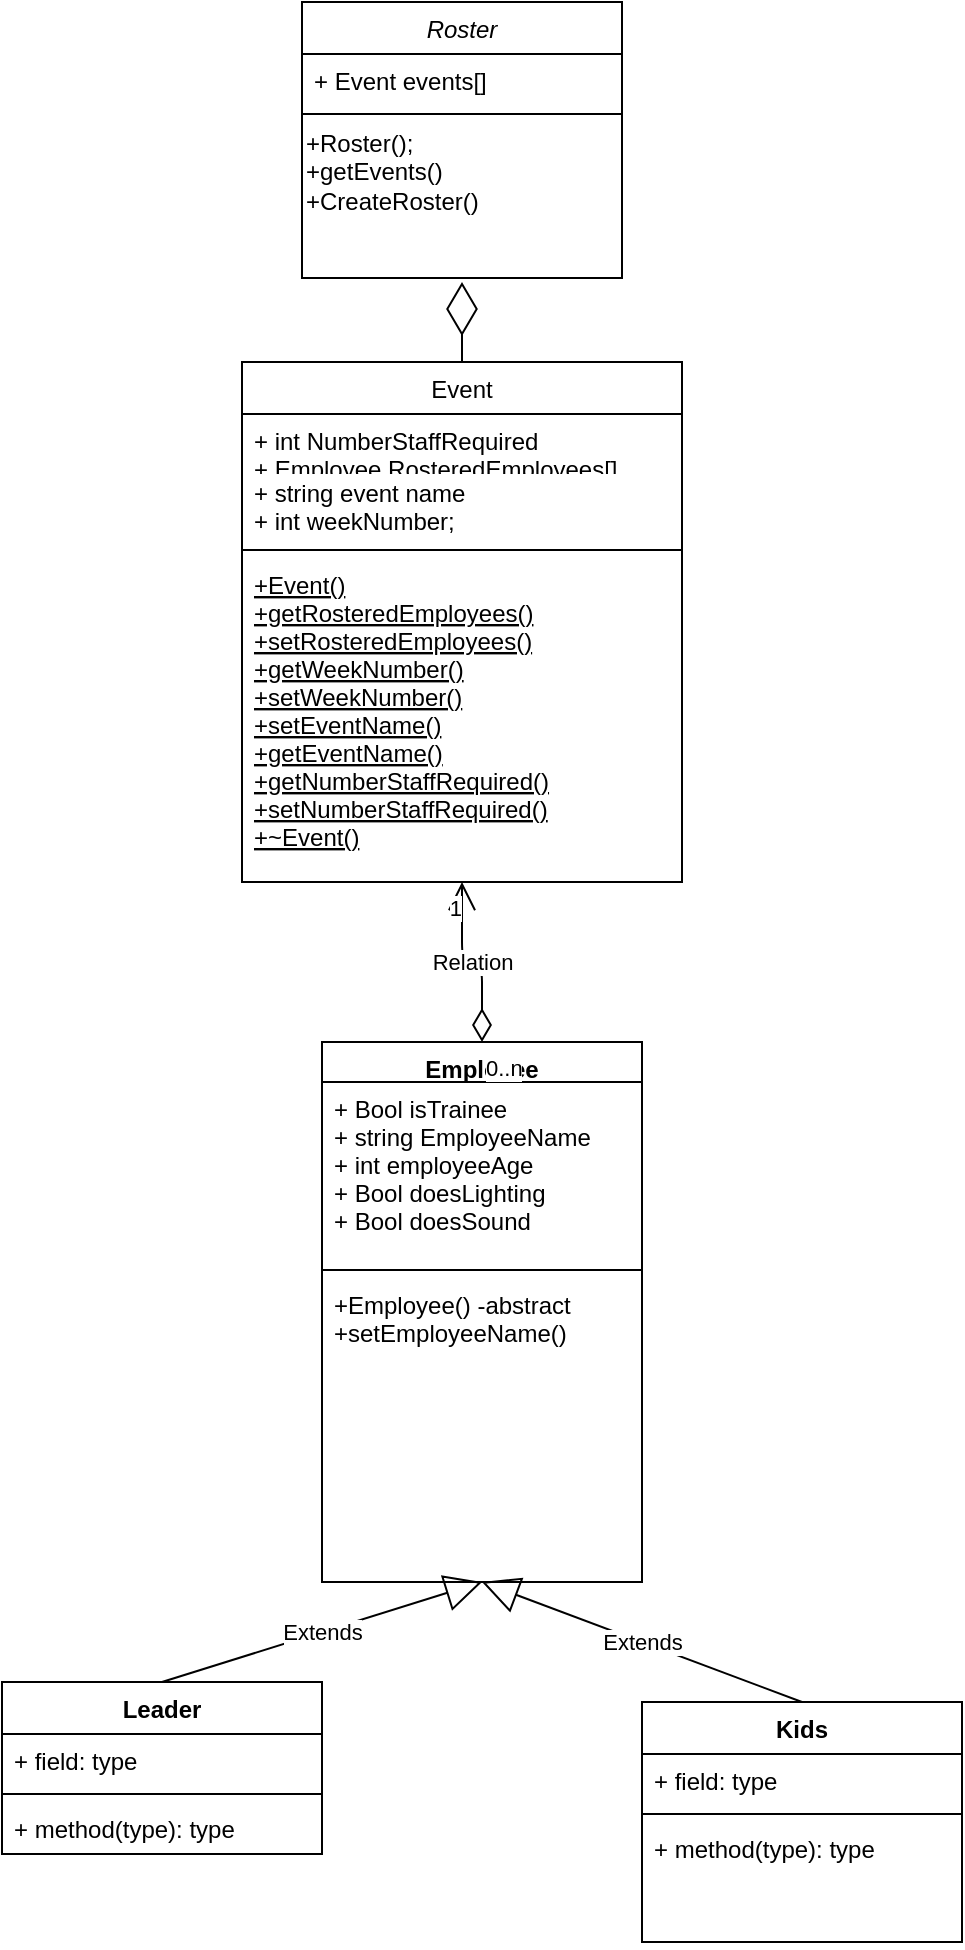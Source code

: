 <mxfile version="15.2.7" type="github">
  <diagram id="C5RBs43oDa-KdzZeNtuy" name="Page-1">
    <mxGraphModel dx="346" dy="193" grid="1" gridSize="10" guides="1" tooltips="1" connect="1" arrows="1" fold="1" page="1" pageScale="1" pageWidth="827" pageHeight="1169" math="0" shadow="0">
      <root>
        <mxCell id="WIyWlLk6GJQsqaUBKTNV-0" />
        <mxCell id="WIyWlLk6GJQsqaUBKTNV-1" parent="WIyWlLk6GJQsqaUBKTNV-0" />
        <mxCell id="zkfFHV4jXpPFQw0GAbJ--0" value="Roster" style="swimlane;fontStyle=2;align=center;verticalAlign=top;childLayout=stackLayout;horizontal=1;startSize=26;horizontalStack=0;resizeParent=1;resizeLast=0;collapsible=1;marginBottom=0;rounded=0;shadow=0;strokeWidth=1;" parent="WIyWlLk6GJQsqaUBKTNV-1" vertex="1">
          <mxGeometry x="220" y="120" width="160" height="138" as="geometry">
            <mxRectangle x="230" y="140" width="160" height="26" as="alternateBounds" />
          </mxGeometry>
        </mxCell>
        <mxCell id="zkfFHV4jXpPFQw0GAbJ--1" value="+ Event events[]" style="text;align=left;verticalAlign=top;spacingLeft=4;spacingRight=4;overflow=hidden;rotatable=0;points=[[0,0.5],[1,0.5]];portConstraint=eastwest;" parent="zkfFHV4jXpPFQw0GAbJ--0" vertex="1">
          <mxGeometry y="26" width="160" height="26" as="geometry" />
        </mxCell>
        <mxCell id="zkfFHV4jXpPFQw0GAbJ--4" value="" style="line;html=1;strokeWidth=1;align=left;verticalAlign=middle;spacingTop=-1;spacingLeft=3;spacingRight=3;rotatable=0;labelPosition=right;points=[];portConstraint=eastwest;" parent="zkfFHV4jXpPFQw0GAbJ--0" vertex="1">
          <mxGeometry y="52" width="160" height="8" as="geometry" />
        </mxCell>
        <mxCell id="PKsJKQqPV7YX6nOiL1vu-18" value="+Roster();&lt;br&gt;+getEvents()&lt;br&gt;+CreateRoster()&lt;br&gt;" style="text;html=1;align=left;verticalAlign=middle;resizable=0;points=[];autosize=1;strokeColor=none;fillColor=none;" parent="zkfFHV4jXpPFQw0GAbJ--0" vertex="1">
          <mxGeometry y="60" width="160" height="50" as="geometry" />
        </mxCell>
        <mxCell id="zkfFHV4jXpPFQw0GAbJ--6" value="Event" style="swimlane;fontStyle=0;align=center;verticalAlign=top;childLayout=stackLayout;horizontal=1;startSize=26;horizontalStack=0;resizeParent=1;resizeLast=0;collapsible=1;marginBottom=0;rounded=0;shadow=0;strokeWidth=1;" parent="WIyWlLk6GJQsqaUBKTNV-1" vertex="1">
          <mxGeometry x="190" y="300" width="220" height="260" as="geometry">
            <mxRectangle x="130" y="380" width="160" height="26" as="alternateBounds" />
          </mxGeometry>
        </mxCell>
        <mxCell id="zkfFHV4jXpPFQw0GAbJ--7" value="+ int NumberStaffRequired&#xa;+ Employee RosteredEmployees[]&#xa;" style="text;align=left;verticalAlign=top;spacingLeft=4;spacingRight=4;overflow=hidden;rotatable=0;points=[[0,0.5],[1,0.5]];portConstraint=eastwest;" parent="zkfFHV4jXpPFQw0GAbJ--6" vertex="1">
          <mxGeometry y="26" width="220" height="26" as="geometry" />
        </mxCell>
        <mxCell id="zkfFHV4jXpPFQw0GAbJ--8" value="+ string event name&#xa;+ int weekNumber;&#xa;" style="text;align=left;verticalAlign=top;spacingLeft=4;spacingRight=4;overflow=hidden;rotatable=0;points=[[0,0.5],[1,0.5]];portConstraint=eastwest;rounded=0;shadow=0;html=0;" parent="zkfFHV4jXpPFQw0GAbJ--6" vertex="1">
          <mxGeometry y="52" width="220" height="38" as="geometry" />
        </mxCell>
        <mxCell id="zkfFHV4jXpPFQw0GAbJ--9" value="" style="line;html=1;strokeWidth=1;align=left;verticalAlign=middle;spacingTop=-1;spacingLeft=3;spacingRight=3;rotatable=0;labelPosition=right;points=[];portConstraint=eastwest;" parent="zkfFHV4jXpPFQw0GAbJ--6" vertex="1">
          <mxGeometry y="90" width="220" height="8" as="geometry" />
        </mxCell>
        <mxCell id="zkfFHV4jXpPFQw0GAbJ--10" value="+Event()&#xa;+getRosteredEmployees()&#xa;+setRosteredEmployees()&#xa;+getWeekNumber()&#xa;+setWeekNumber()&#xa;+setEventName()&#xa;+getEventName()&#xa;+getNumberStaffRequired()&#xa;+setNumberStaffRequired()&#xa;+~Event()&#xa;&#xa;" style="text;align=left;verticalAlign=top;spacingLeft=4;spacingRight=4;overflow=hidden;rotatable=0;points=[[0,0.5],[1,0.5]];portConstraint=eastwest;fontStyle=4" parent="zkfFHV4jXpPFQw0GAbJ--6" vertex="1">
          <mxGeometry y="98" width="220" height="152" as="geometry" />
        </mxCell>
        <mxCell id="PKsJKQqPV7YX6nOiL1vu-0" value="Employee" style="swimlane;fontStyle=1;align=center;verticalAlign=top;childLayout=stackLayout;horizontal=1;startSize=20;horizontalStack=0;resizeParent=1;resizeParentMax=0;resizeLast=0;collapsible=1;marginBottom=0;" parent="WIyWlLk6GJQsqaUBKTNV-1" vertex="1">
          <mxGeometry x="230" y="640" width="160" height="270" as="geometry" />
        </mxCell>
        <mxCell id="PKsJKQqPV7YX6nOiL1vu-1" value="+ Bool isTrainee&#xa;+ string EmployeeName&#xa;+ int employeeAge&#xa;+ Bool doesLighting&#xa;+ Bool doesSound " style="text;strokeColor=none;fillColor=none;align=left;verticalAlign=top;spacingLeft=4;spacingRight=4;overflow=hidden;rotatable=0;points=[[0,0.5],[1,0.5]];portConstraint=eastwest;" parent="PKsJKQqPV7YX6nOiL1vu-0" vertex="1">
          <mxGeometry y="20" width="160" height="90" as="geometry" />
        </mxCell>
        <mxCell id="PKsJKQqPV7YX6nOiL1vu-2" value="" style="line;strokeWidth=1;fillColor=none;align=left;verticalAlign=middle;spacingTop=-1;spacingLeft=3;spacingRight=3;rotatable=0;labelPosition=right;points=[];portConstraint=eastwest;" parent="PKsJKQqPV7YX6nOiL1vu-0" vertex="1">
          <mxGeometry y="110" width="160" height="8" as="geometry" />
        </mxCell>
        <mxCell id="PKsJKQqPV7YX6nOiL1vu-3" value="+Employee() -abstract&#xa;+setEmployeeName()" style="text;strokeColor=none;fillColor=none;align=left;verticalAlign=top;spacingLeft=4;spacingRight=4;overflow=hidden;rotatable=0;points=[[0,0.5],[1,0.5]];portConstraint=eastwest;" parent="PKsJKQqPV7YX6nOiL1vu-0" vertex="1">
          <mxGeometry y="118" width="160" height="152" as="geometry" />
        </mxCell>
        <mxCell id="PKsJKQqPV7YX6nOiL1vu-4" value="Kids" style="swimlane;fontStyle=1;align=center;verticalAlign=top;childLayout=stackLayout;horizontal=1;startSize=26;horizontalStack=0;resizeParent=1;resizeParentMax=0;resizeLast=0;collapsible=1;marginBottom=0;" parent="WIyWlLk6GJQsqaUBKTNV-1" vertex="1">
          <mxGeometry x="390" y="970" width="160" height="120" as="geometry" />
        </mxCell>
        <mxCell id="PKsJKQqPV7YX6nOiL1vu-5" value="+ field: type" style="text;strokeColor=none;fillColor=none;align=left;verticalAlign=top;spacingLeft=4;spacingRight=4;overflow=hidden;rotatable=0;points=[[0,0.5],[1,0.5]];portConstraint=eastwest;" parent="PKsJKQqPV7YX6nOiL1vu-4" vertex="1">
          <mxGeometry y="26" width="160" height="26" as="geometry" />
        </mxCell>
        <mxCell id="PKsJKQqPV7YX6nOiL1vu-6" value="" style="line;strokeWidth=1;fillColor=none;align=left;verticalAlign=middle;spacingTop=-1;spacingLeft=3;spacingRight=3;rotatable=0;labelPosition=right;points=[];portConstraint=eastwest;" parent="PKsJKQqPV7YX6nOiL1vu-4" vertex="1">
          <mxGeometry y="52" width="160" height="8" as="geometry" />
        </mxCell>
        <mxCell id="PKsJKQqPV7YX6nOiL1vu-7" value="+ method(type): type" style="text;strokeColor=none;fillColor=none;align=left;verticalAlign=top;spacingLeft=4;spacingRight=4;overflow=hidden;rotatable=0;points=[[0,0.5],[1,0.5]];portConstraint=eastwest;" parent="PKsJKQqPV7YX6nOiL1vu-4" vertex="1">
          <mxGeometry y="60" width="160" height="60" as="geometry" />
        </mxCell>
        <mxCell id="PKsJKQqPV7YX6nOiL1vu-8" value="Leader" style="swimlane;fontStyle=1;align=center;verticalAlign=top;childLayout=stackLayout;horizontal=1;startSize=26;horizontalStack=0;resizeParent=1;resizeParentMax=0;resizeLast=0;collapsible=1;marginBottom=0;" parent="WIyWlLk6GJQsqaUBKTNV-1" vertex="1">
          <mxGeometry x="70" y="960" width="160" height="86" as="geometry" />
        </mxCell>
        <mxCell id="PKsJKQqPV7YX6nOiL1vu-9" value="+ field: type" style="text;strokeColor=none;fillColor=none;align=left;verticalAlign=top;spacingLeft=4;spacingRight=4;overflow=hidden;rotatable=0;points=[[0,0.5],[1,0.5]];portConstraint=eastwest;" parent="PKsJKQqPV7YX6nOiL1vu-8" vertex="1">
          <mxGeometry y="26" width="160" height="26" as="geometry" />
        </mxCell>
        <mxCell id="PKsJKQqPV7YX6nOiL1vu-10" value="" style="line;strokeWidth=1;fillColor=none;align=left;verticalAlign=middle;spacingTop=-1;spacingLeft=3;spacingRight=3;rotatable=0;labelPosition=right;points=[];portConstraint=eastwest;" parent="PKsJKQqPV7YX6nOiL1vu-8" vertex="1">
          <mxGeometry y="52" width="160" height="8" as="geometry" />
        </mxCell>
        <mxCell id="PKsJKQqPV7YX6nOiL1vu-11" value="+ method(type): type" style="text;strokeColor=none;fillColor=none;align=left;verticalAlign=top;spacingLeft=4;spacingRight=4;overflow=hidden;rotatable=0;points=[[0,0.5],[1,0.5]];portConstraint=eastwest;" parent="PKsJKQqPV7YX6nOiL1vu-8" vertex="1">
          <mxGeometry y="60" width="160" height="26" as="geometry" />
        </mxCell>
        <mxCell id="PKsJKQqPV7YX6nOiL1vu-14" value="" style="endArrow=diamondThin;endFill=0;endSize=24;html=1;exitX=0.5;exitY=0;exitDx=0;exitDy=0;" parent="WIyWlLk6GJQsqaUBKTNV-1" source="zkfFHV4jXpPFQw0GAbJ--6" edge="1">
          <mxGeometry width="160" relative="1" as="geometry">
            <mxPoint x="250" y="470" as="sourcePoint" />
            <mxPoint x="300" y="260" as="targetPoint" />
          </mxGeometry>
        </mxCell>
        <mxCell id="PKsJKQqPV7YX6nOiL1vu-16" value="Extends" style="endArrow=block;endSize=16;endFill=0;html=1;exitX=0.5;exitY=0;exitDx=0;exitDy=0;" parent="WIyWlLk6GJQsqaUBKTNV-1" source="PKsJKQqPV7YX6nOiL1vu-4" edge="1">
          <mxGeometry width="160" relative="1" as="geometry">
            <mxPoint x="250" y="620" as="sourcePoint" />
            <mxPoint x="310" y="910" as="targetPoint" />
          </mxGeometry>
        </mxCell>
        <mxCell id="PKsJKQqPV7YX6nOiL1vu-17" value="Extends" style="endArrow=block;endSize=16;endFill=0;html=1;exitX=0.5;exitY=0;exitDx=0;exitDy=0;" parent="WIyWlLk6GJQsqaUBKTNV-1" source="PKsJKQqPV7YX6nOiL1vu-8" edge="1">
          <mxGeometry width="160" relative="1" as="geometry">
            <mxPoint x="470" y="840" as="sourcePoint" />
            <mxPoint x="310" y="910" as="targetPoint" />
          </mxGeometry>
        </mxCell>
        <mxCell id="ljBFtL3j8um4c9siC0ev-0" value="Relation" style="endArrow=open;html=1;endSize=12;startArrow=diamondThin;startSize=14;startFill=0;edgeStyle=orthogonalEdgeStyle;entryX=0.5;entryY=1;entryDx=0;entryDy=0;exitX=0.5;exitY=0;exitDx=0;exitDy=0;" edge="1" parent="WIyWlLk6GJQsqaUBKTNV-1" source="PKsJKQqPV7YX6nOiL1vu-0" target="zkfFHV4jXpPFQw0GAbJ--6">
          <mxGeometry relative="1" as="geometry">
            <mxPoint x="490" y="670" as="sourcePoint" />
            <mxPoint x="320" y="580" as="targetPoint" />
          </mxGeometry>
        </mxCell>
        <mxCell id="ljBFtL3j8um4c9siC0ev-1" value="0..n" style="edgeLabel;resizable=0;html=1;align=left;verticalAlign=top;" connectable="0" vertex="1" parent="ljBFtL3j8um4c9siC0ev-0">
          <mxGeometry x="-1" relative="1" as="geometry" />
        </mxCell>
        <mxCell id="ljBFtL3j8um4c9siC0ev-2" value="1" style="edgeLabel;resizable=0;html=1;align=right;verticalAlign=top;" connectable="0" vertex="1" parent="ljBFtL3j8um4c9siC0ev-0">
          <mxGeometry x="1" relative="1" as="geometry" />
        </mxCell>
      </root>
    </mxGraphModel>
  </diagram>
</mxfile>
